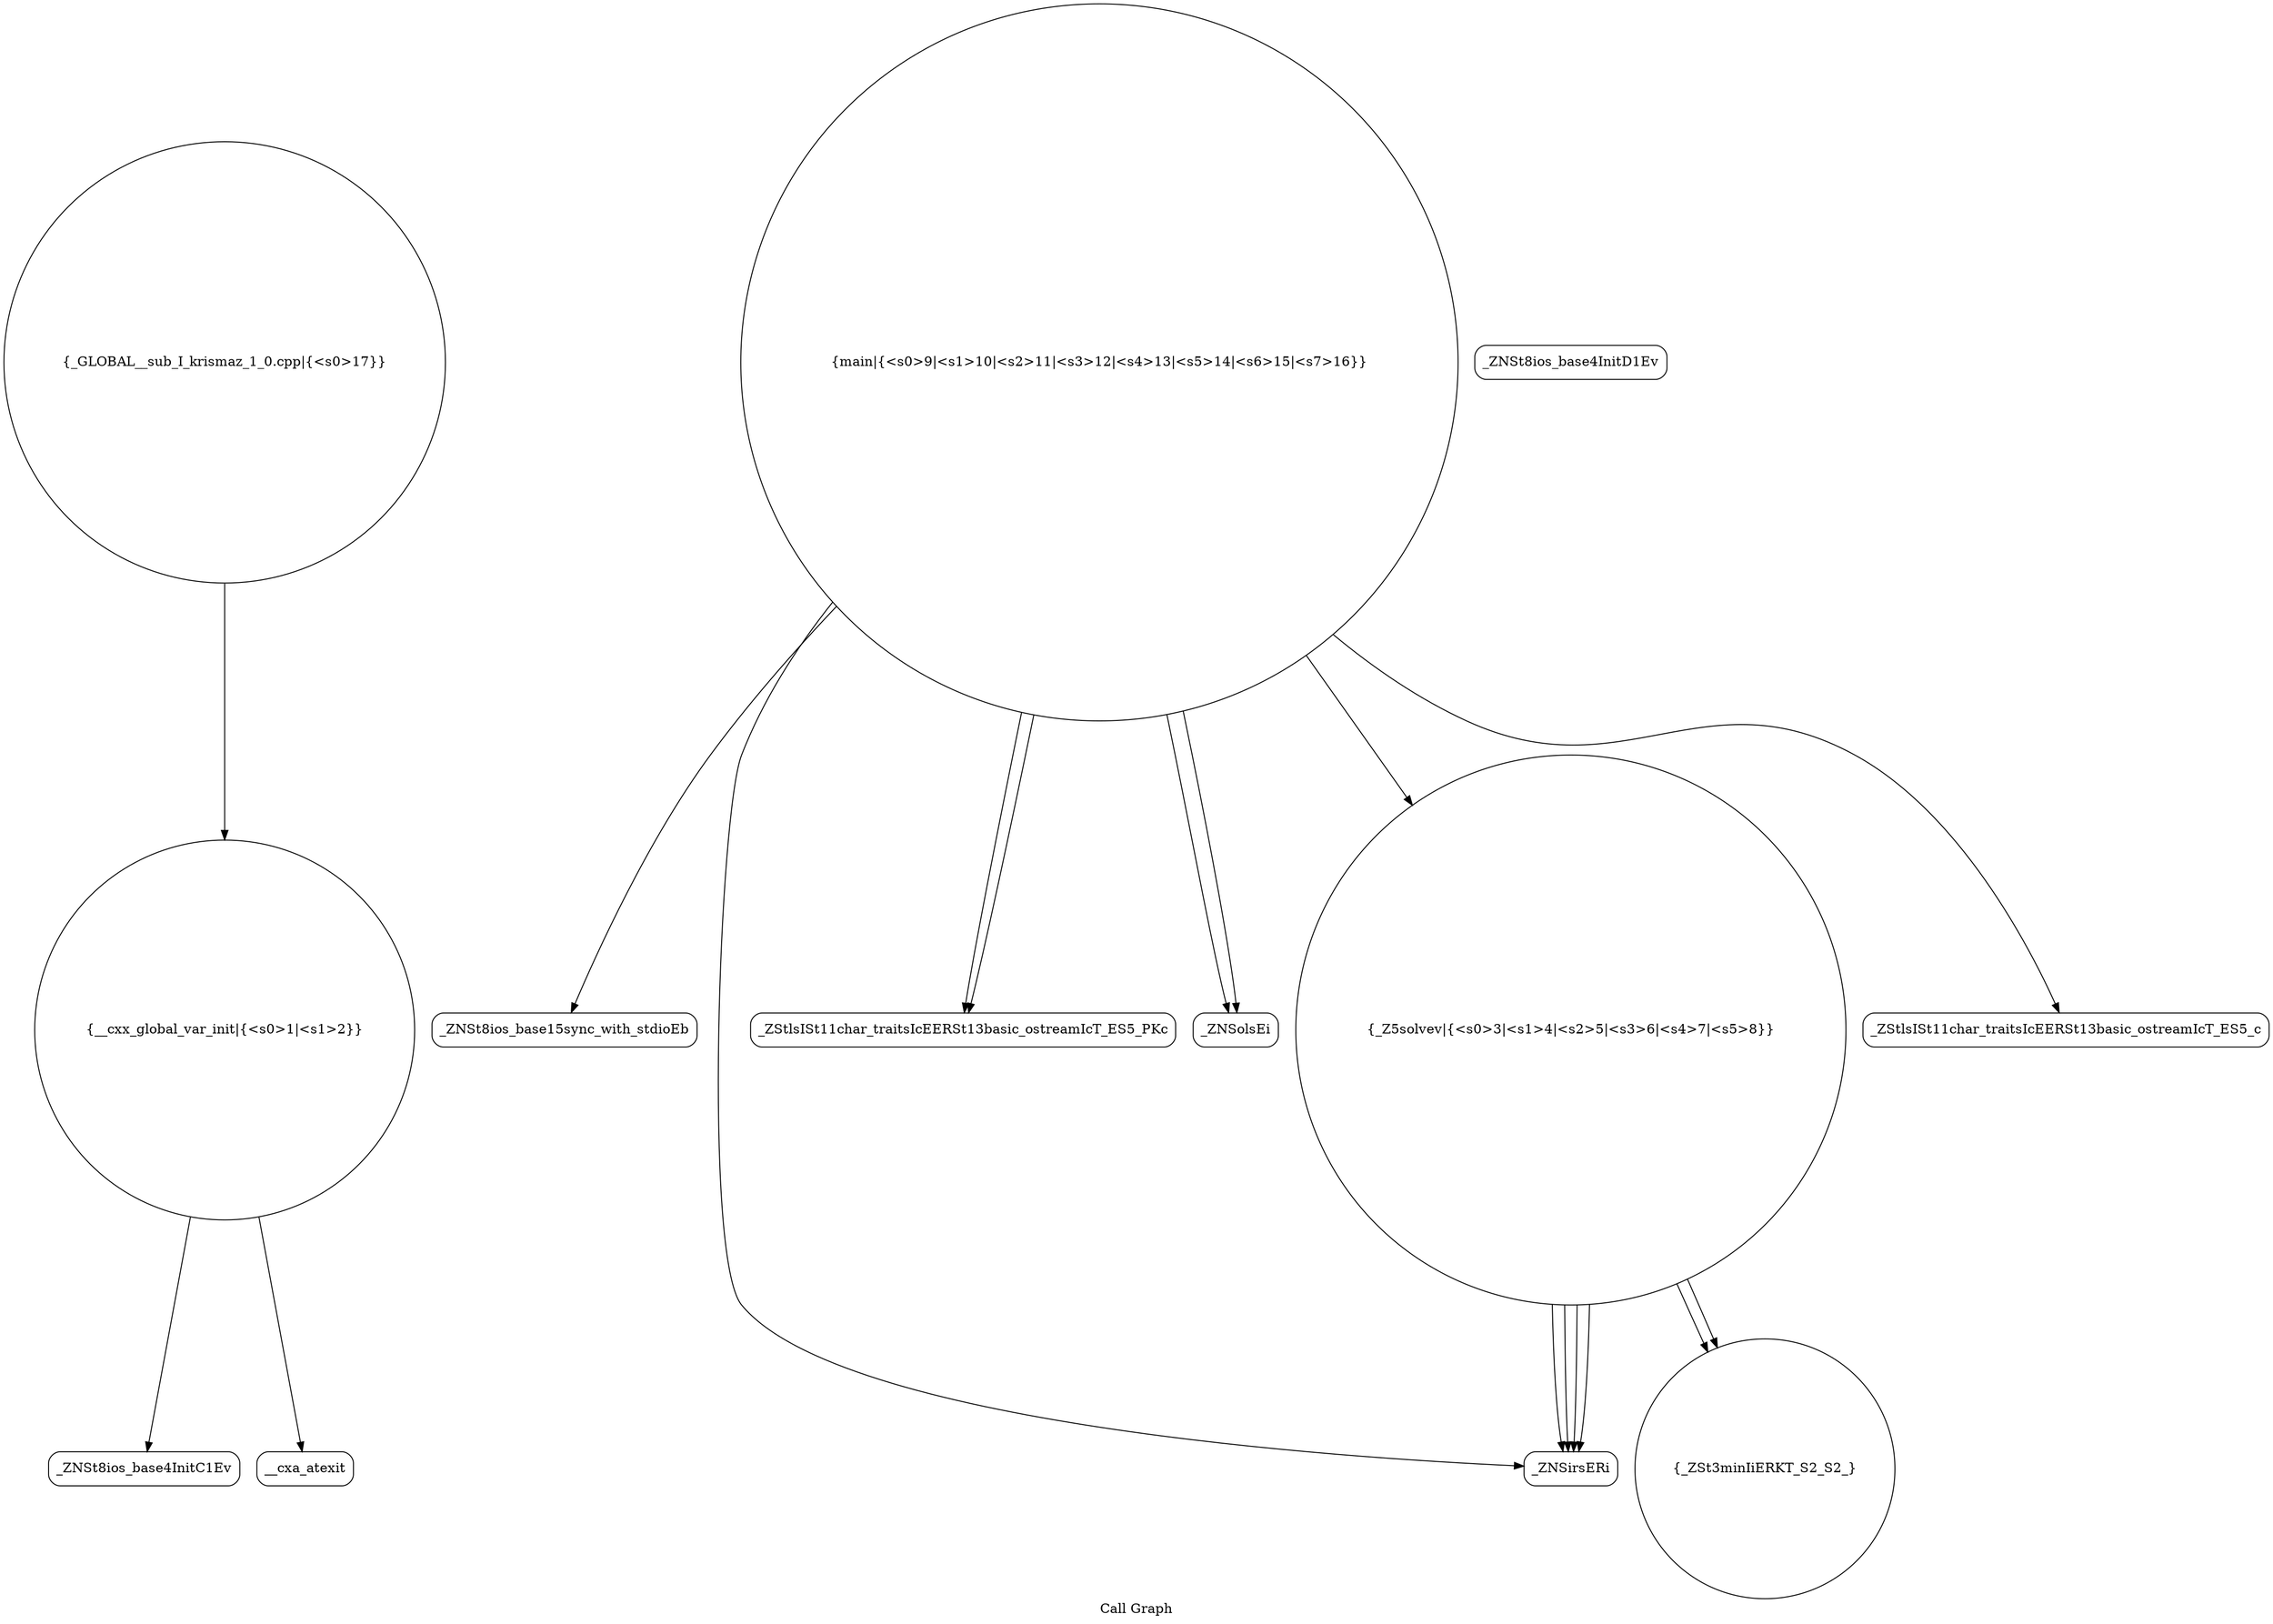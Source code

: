 digraph "Call Graph" {
	label="Call Graph";

	Node0x56546cd72010 [shape=record,shape=circle,label="{__cxx_global_var_init|{<s0>1|<s1>2}}"];
	Node0x56546cd72010:s0 -> Node0x56546cd724a0[color=black];
	Node0x56546cd72010:s1 -> Node0x56546cd725a0[color=black];
	Node0x56546cd727a0 [shape=record,shape=circle,label="{main|{<s0>9|<s1>10|<s2>11|<s3>12|<s4>13|<s5>14|<s6>15|<s7>16}}"];
	Node0x56546cd727a0:s0 -> Node0x56546cd72820[color=black];
	Node0x56546cd727a0:s1 -> Node0x56546cd726a0[color=black];
	Node0x56546cd727a0:s2 -> Node0x56546cd72920[color=black];
	Node0x56546cd727a0:s3 -> Node0x56546cd729a0[color=black];
	Node0x56546cd727a0:s4 -> Node0x56546cd72920[color=black];
	Node0x56546cd727a0:s5 -> Node0x56546cd72620[color=black];
	Node0x56546cd727a0:s6 -> Node0x56546cd729a0[color=black];
	Node0x56546cd727a0:s7 -> Node0x56546cd728a0[color=black];
	Node0x56546cd72520 [shape=record,shape=Mrecord,label="{_ZNSt8ios_base4InitD1Ev}"];
	Node0x56546cd728a0 [shape=record,shape=Mrecord,label="{_ZStlsISt11char_traitsIcEERSt13basic_ostreamIcT_ES5_c}"];
	Node0x56546cd72620 [shape=record,shape=circle,label="{_Z5solvev|{<s0>3|<s1>4|<s2>5|<s3>6|<s4>7|<s5>8}}"];
	Node0x56546cd72620:s0 -> Node0x56546cd726a0[color=black];
	Node0x56546cd72620:s1 -> Node0x56546cd726a0[color=black];
	Node0x56546cd72620:s2 -> Node0x56546cd726a0[color=black];
	Node0x56546cd72620:s3 -> Node0x56546cd726a0[color=black];
	Node0x56546cd72620:s4 -> Node0x56546cd72720[color=black];
	Node0x56546cd72620:s5 -> Node0x56546cd72720[color=black];
	Node0x56546cd729a0 [shape=record,shape=Mrecord,label="{_ZNSolsEi}"];
	Node0x56546cd72720 [shape=record,shape=circle,label="{_ZSt3minIiERKT_S2_S2_}"];
	Node0x56546cd724a0 [shape=record,shape=Mrecord,label="{_ZNSt8ios_base4InitC1Ev}"];
	Node0x56546cd72820 [shape=record,shape=Mrecord,label="{_ZNSt8ios_base15sync_with_stdioEb}"];
	Node0x56546cd725a0 [shape=record,shape=Mrecord,label="{__cxa_atexit}"];
	Node0x56546cd72920 [shape=record,shape=Mrecord,label="{_ZStlsISt11char_traitsIcEERSt13basic_ostreamIcT_ES5_PKc}"];
	Node0x56546cd726a0 [shape=record,shape=Mrecord,label="{_ZNSirsERi}"];
	Node0x56546cd72a20 [shape=record,shape=circle,label="{_GLOBAL__sub_I_krismaz_1_0.cpp|{<s0>17}}"];
	Node0x56546cd72a20:s0 -> Node0x56546cd72010[color=black];
}
